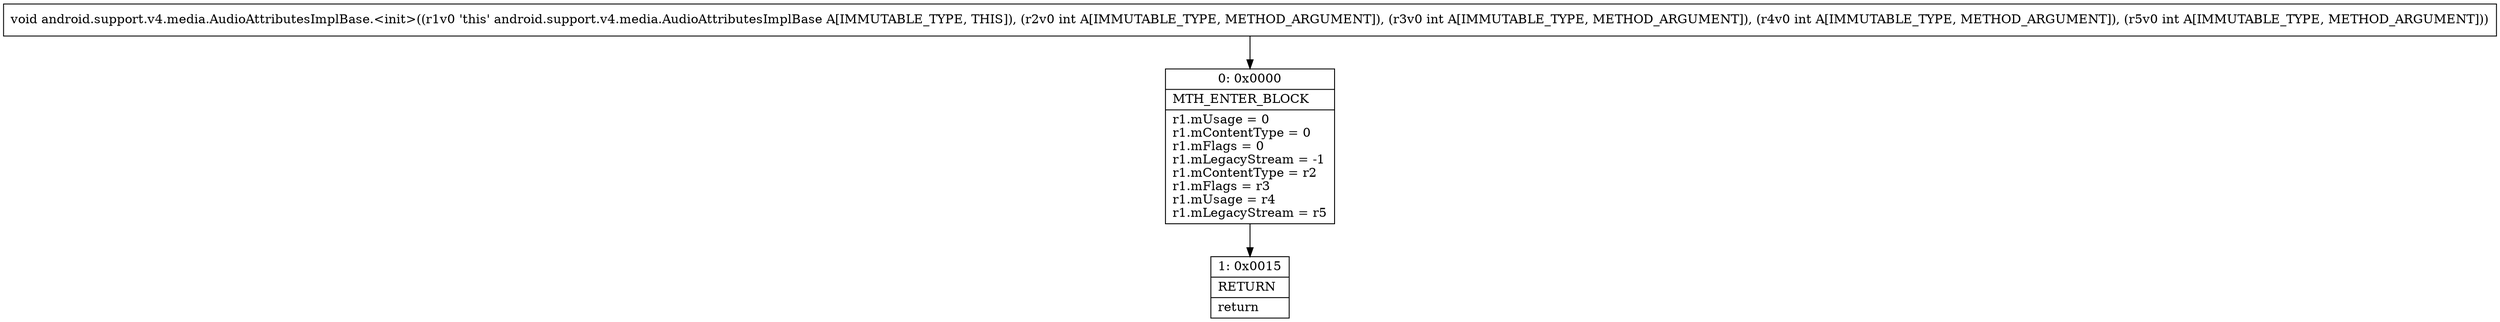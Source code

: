 digraph "CFG forandroid.support.v4.media.AudioAttributesImplBase.\<init\>(IIII)V" {
Node_0 [shape=record,label="{0\:\ 0x0000|MTH_ENTER_BLOCK\l|r1.mUsage = 0\lr1.mContentType = 0\lr1.mFlags = 0\lr1.mLegacyStream = \-1\lr1.mContentType = r2\lr1.mFlags = r3\lr1.mUsage = r4\lr1.mLegacyStream = r5\l}"];
Node_1 [shape=record,label="{1\:\ 0x0015|RETURN\l|return\l}"];
MethodNode[shape=record,label="{void android.support.v4.media.AudioAttributesImplBase.\<init\>((r1v0 'this' android.support.v4.media.AudioAttributesImplBase A[IMMUTABLE_TYPE, THIS]), (r2v0 int A[IMMUTABLE_TYPE, METHOD_ARGUMENT]), (r3v0 int A[IMMUTABLE_TYPE, METHOD_ARGUMENT]), (r4v0 int A[IMMUTABLE_TYPE, METHOD_ARGUMENT]), (r5v0 int A[IMMUTABLE_TYPE, METHOD_ARGUMENT])) }"];
MethodNode -> Node_0;
Node_0 -> Node_1;
}

